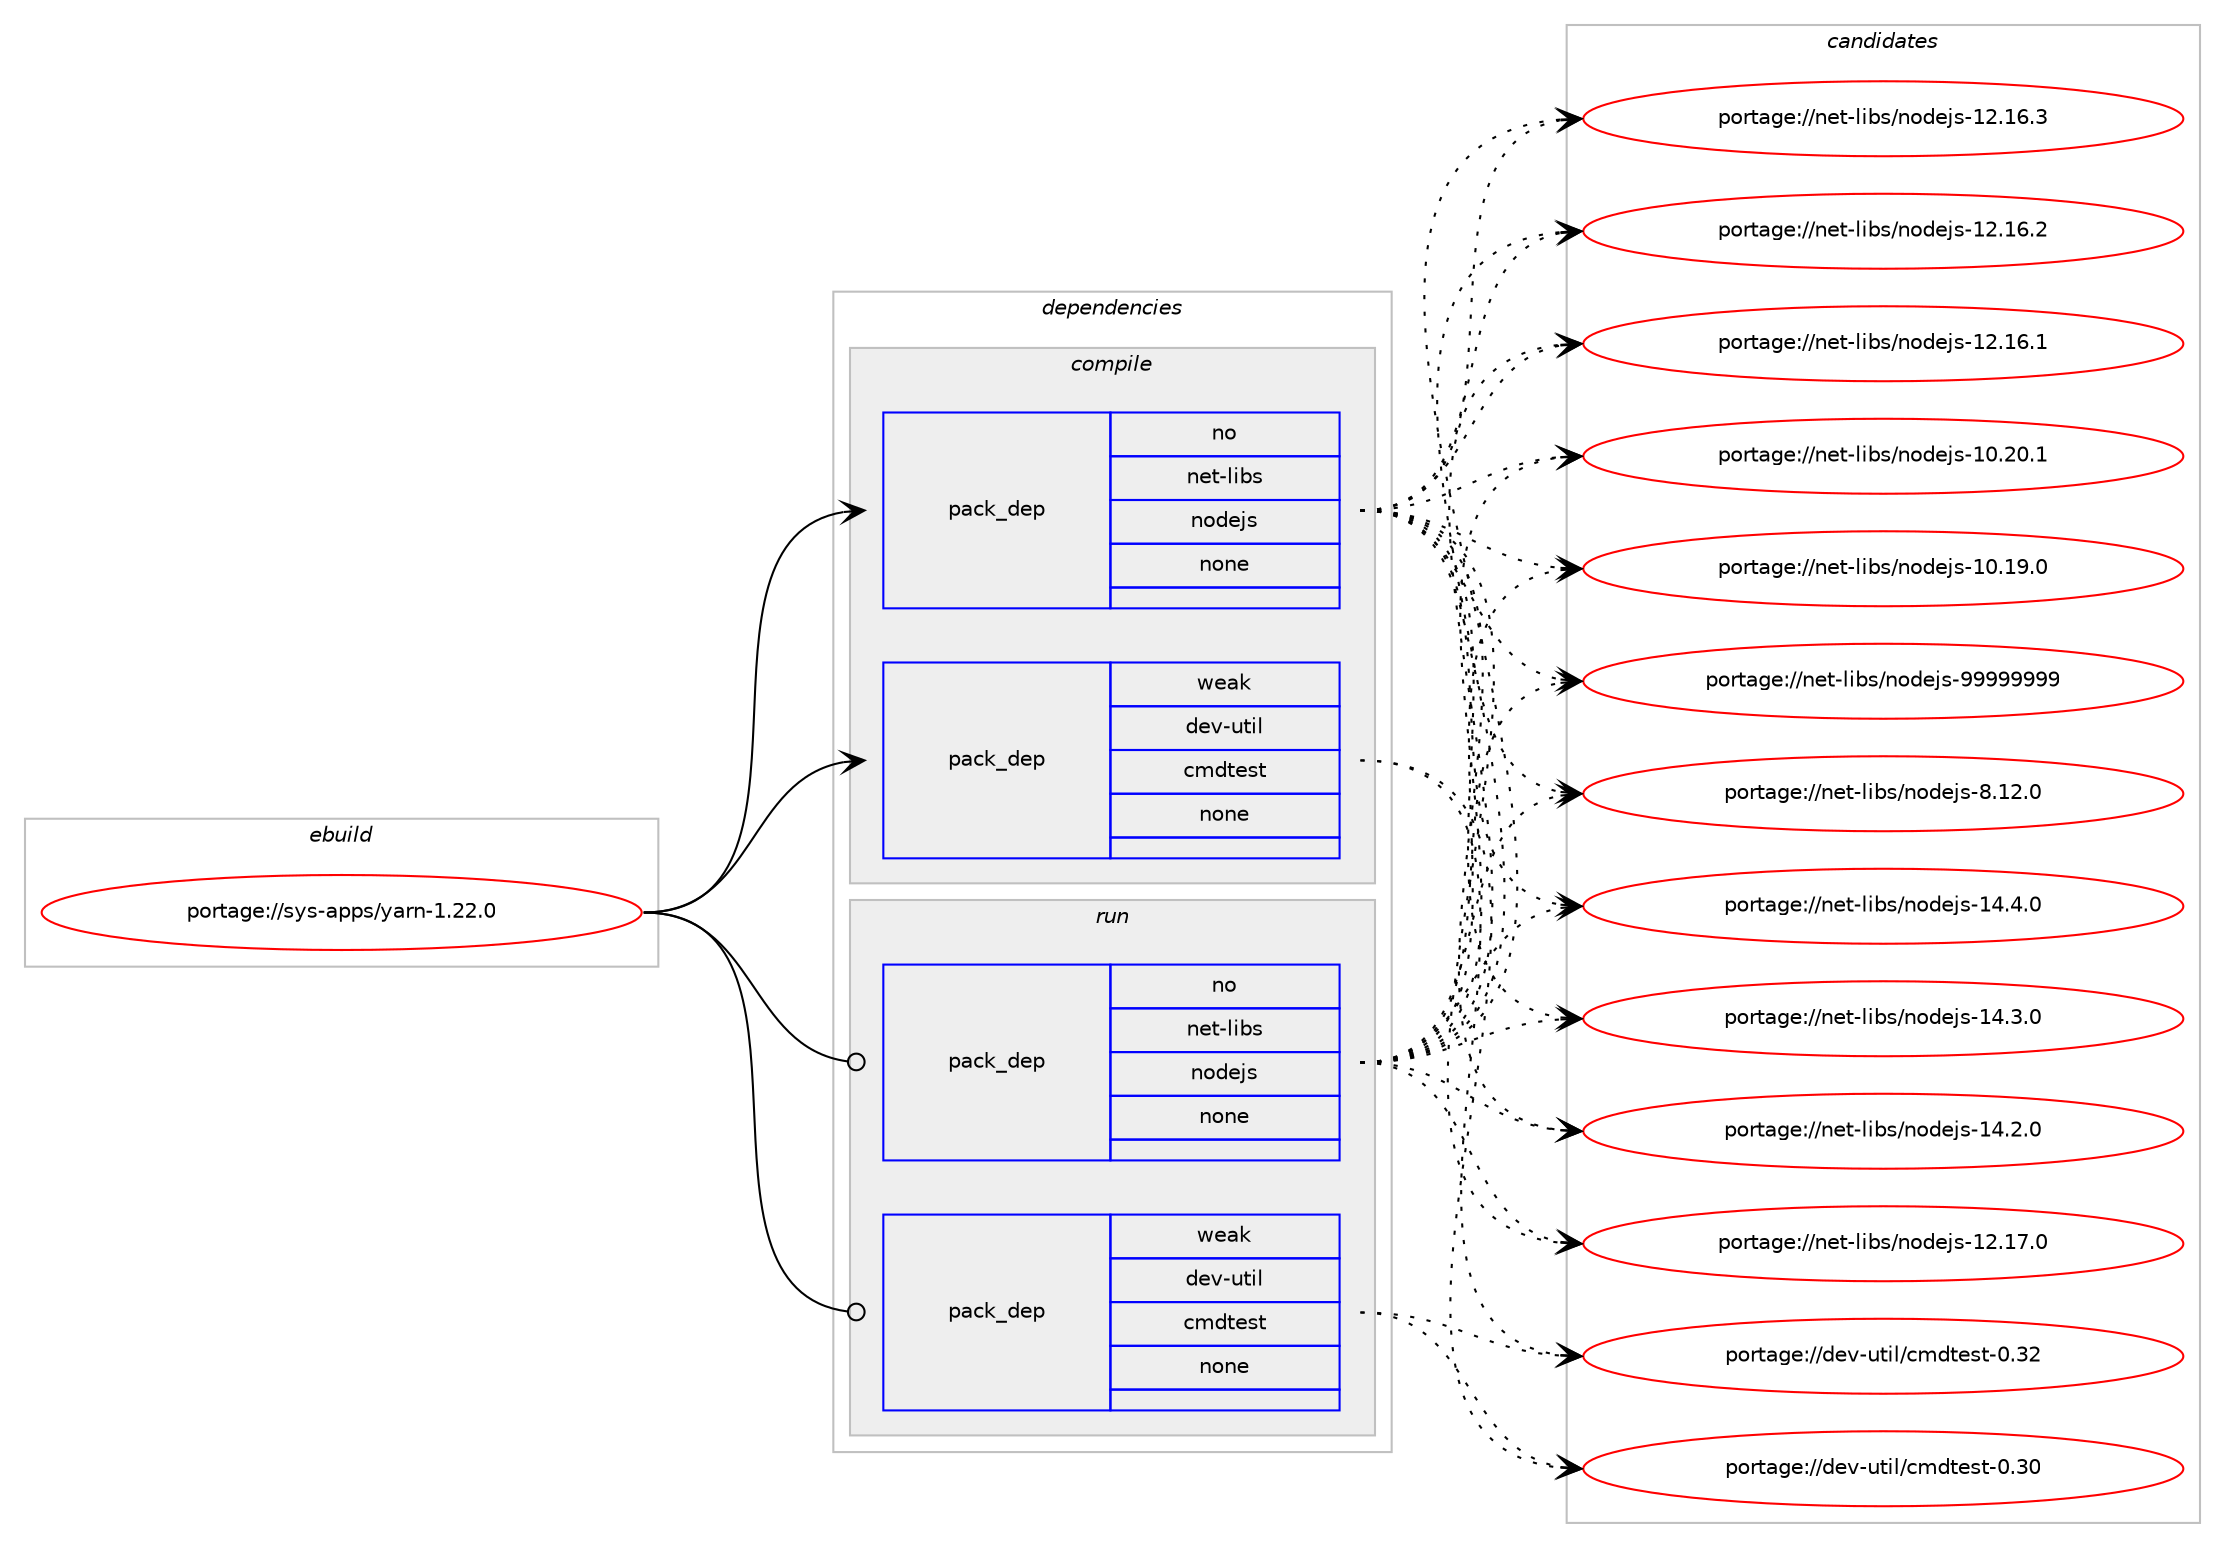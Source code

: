 digraph prolog {

# *************
# Graph options
# *************

newrank=true;
concentrate=true;
compound=true;
graph [rankdir=LR,fontname=Helvetica,fontsize=10,ranksep=1.5];#, ranksep=2.5, nodesep=0.2];
edge  [arrowhead=vee];
node  [fontname=Helvetica,fontsize=10];

# **********
# The ebuild
# **********

subgraph cluster_leftcol {
color=gray;
rank=same;
label=<<i>ebuild</i>>;
id [label="portage://sys-apps/yarn-1.22.0", color=red, width=4, href="../sys-apps/yarn-1.22.0.svg"];
}

# ****************
# The dependencies
# ****************

subgraph cluster_midcol {
color=gray;
label=<<i>dependencies</i>>;
subgraph cluster_compile {
fillcolor="#eeeeee";
style=filled;
label=<<i>compile</i>>;
subgraph pack2576 {
dependency3019 [label=<<TABLE BORDER="0" CELLBORDER="1" CELLSPACING="0" CELLPADDING="4" WIDTH="220"><TR><TD ROWSPAN="6" CELLPADDING="30">pack_dep</TD></TR><TR><TD WIDTH="110">no</TD></TR><TR><TD>net-libs</TD></TR><TR><TD>nodejs</TD></TR><TR><TD>none</TD></TR><TR><TD></TD></TR></TABLE>>, shape=none, color=blue];
}
id:e -> dependency3019:w [weight=20,style="solid",arrowhead="vee"];
subgraph pack2577 {
dependency3020 [label=<<TABLE BORDER="0" CELLBORDER="1" CELLSPACING="0" CELLPADDING="4" WIDTH="220"><TR><TD ROWSPAN="6" CELLPADDING="30">pack_dep</TD></TR><TR><TD WIDTH="110">weak</TD></TR><TR><TD>dev-util</TD></TR><TR><TD>cmdtest</TD></TR><TR><TD>none</TD></TR><TR><TD></TD></TR></TABLE>>, shape=none, color=blue];
}
id:e -> dependency3020:w [weight=20,style="solid",arrowhead="vee"];
}
subgraph cluster_compileandrun {
fillcolor="#eeeeee";
style=filled;
label=<<i>compile and run</i>>;
}
subgraph cluster_run {
fillcolor="#eeeeee";
style=filled;
label=<<i>run</i>>;
subgraph pack2578 {
dependency3021 [label=<<TABLE BORDER="0" CELLBORDER="1" CELLSPACING="0" CELLPADDING="4" WIDTH="220"><TR><TD ROWSPAN="6" CELLPADDING="30">pack_dep</TD></TR><TR><TD WIDTH="110">no</TD></TR><TR><TD>net-libs</TD></TR><TR><TD>nodejs</TD></TR><TR><TD>none</TD></TR><TR><TD></TD></TR></TABLE>>, shape=none, color=blue];
}
id:e -> dependency3021:w [weight=20,style="solid",arrowhead="odot"];
subgraph pack2579 {
dependency3022 [label=<<TABLE BORDER="0" CELLBORDER="1" CELLSPACING="0" CELLPADDING="4" WIDTH="220"><TR><TD ROWSPAN="6" CELLPADDING="30">pack_dep</TD></TR><TR><TD WIDTH="110">weak</TD></TR><TR><TD>dev-util</TD></TR><TR><TD>cmdtest</TD></TR><TR><TD>none</TD></TR><TR><TD></TD></TR></TABLE>>, shape=none, color=blue];
}
id:e -> dependency3022:w [weight=20,style="solid",arrowhead="odot"];
}
}

# **************
# The candidates
# **************

subgraph cluster_choices {
rank=same;
color=gray;
label=<<i>candidates</i>>;

subgraph choice2576 {
color=black;
nodesep=1;
choice110101116451081059811547110111100101106115455757575757575757 [label="portage://net-libs/nodejs-99999999", color=red, width=4,href="../net-libs/nodejs-99999999.svg"];
choice11010111645108105981154711011110010110611545564649504648 [label="portage://net-libs/nodejs-8.12.0", color=red, width=4,href="../net-libs/nodejs-8.12.0.svg"];
choice11010111645108105981154711011110010110611545495246524648 [label="portage://net-libs/nodejs-14.4.0", color=red, width=4,href="../net-libs/nodejs-14.4.0.svg"];
choice11010111645108105981154711011110010110611545495246514648 [label="portage://net-libs/nodejs-14.3.0", color=red, width=4,href="../net-libs/nodejs-14.3.0.svg"];
choice11010111645108105981154711011110010110611545495246504648 [label="portage://net-libs/nodejs-14.2.0", color=red, width=4,href="../net-libs/nodejs-14.2.0.svg"];
choice1101011164510810598115471101111001011061154549504649554648 [label="portage://net-libs/nodejs-12.17.0", color=red, width=4,href="../net-libs/nodejs-12.17.0.svg"];
choice1101011164510810598115471101111001011061154549504649544651 [label="portage://net-libs/nodejs-12.16.3", color=red, width=4,href="../net-libs/nodejs-12.16.3.svg"];
choice1101011164510810598115471101111001011061154549504649544650 [label="portage://net-libs/nodejs-12.16.2", color=red, width=4,href="../net-libs/nodejs-12.16.2.svg"];
choice1101011164510810598115471101111001011061154549504649544649 [label="portage://net-libs/nodejs-12.16.1", color=red, width=4,href="../net-libs/nodejs-12.16.1.svg"];
choice1101011164510810598115471101111001011061154549484650484649 [label="portage://net-libs/nodejs-10.20.1", color=red, width=4,href="../net-libs/nodejs-10.20.1.svg"];
choice1101011164510810598115471101111001011061154549484649574648 [label="portage://net-libs/nodejs-10.19.0", color=red, width=4,href="../net-libs/nodejs-10.19.0.svg"];
dependency3019:e -> choice110101116451081059811547110111100101106115455757575757575757:w [style=dotted,weight="100"];
dependency3019:e -> choice11010111645108105981154711011110010110611545564649504648:w [style=dotted,weight="100"];
dependency3019:e -> choice11010111645108105981154711011110010110611545495246524648:w [style=dotted,weight="100"];
dependency3019:e -> choice11010111645108105981154711011110010110611545495246514648:w [style=dotted,weight="100"];
dependency3019:e -> choice11010111645108105981154711011110010110611545495246504648:w [style=dotted,weight="100"];
dependency3019:e -> choice1101011164510810598115471101111001011061154549504649554648:w [style=dotted,weight="100"];
dependency3019:e -> choice1101011164510810598115471101111001011061154549504649544651:w [style=dotted,weight="100"];
dependency3019:e -> choice1101011164510810598115471101111001011061154549504649544650:w [style=dotted,weight="100"];
dependency3019:e -> choice1101011164510810598115471101111001011061154549504649544649:w [style=dotted,weight="100"];
dependency3019:e -> choice1101011164510810598115471101111001011061154549484650484649:w [style=dotted,weight="100"];
dependency3019:e -> choice1101011164510810598115471101111001011061154549484649574648:w [style=dotted,weight="100"];
}
subgraph choice2577 {
color=black;
nodesep=1;
choice1001011184511711610510847991091001161011151164548465150 [label="portage://dev-util/cmdtest-0.32", color=red, width=4,href="../dev-util/cmdtest-0.32.svg"];
choice1001011184511711610510847991091001161011151164548465148 [label="portage://dev-util/cmdtest-0.30", color=red, width=4,href="../dev-util/cmdtest-0.30.svg"];
dependency3020:e -> choice1001011184511711610510847991091001161011151164548465150:w [style=dotted,weight="100"];
dependency3020:e -> choice1001011184511711610510847991091001161011151164548465148:w [style=dotted,weight="100"];
}
subgraph choice2578 {
color=black;
nodesep=1;
choice110101116451081059811547110111100101106115455757575757575757 [label="portage://net-libs/nodejs-99999999", color=red, width=4,href="../net-libs/nodejs-99999999.svg"];
choice11010111645108105981154711011110010110611545564649504648 [label="portage://net-libs/nodejs-8.12.0", color=red, width=4,href="../net-libs/nodejs-8.12.0.svg"];
choice11010111645108105981154711011110010110611545495246524648 [label="portage://net-libs/nodejs-14.4.0", color=red, width=4,href="../net-libs/nodejs-14.4.0.svg"];
choice11010111645108105981154711011110010110611545495246514648 [label="portage://net-libs/nodejs-14.3.0", color=red, width=4,href="../net-libs/nodejs-14.3.0.svg"];
choice11010111645108105981154711011110010110611545495246504648 [label="portage://net-libs/nodejs-14.2.0", color=red, width=4,href="../net-libs/nodejs-14.2.0.svg"];
choice1101011164510810598115471101111001011061154549504649554648 [label="portage://net-libs/nodejs-12.17.0", color=red, width=4,href="../net-libs/nodejs-12.17.0.svg"];
choice1101011164510810598115471101111001011061154549504649544651 [label="portage://net-libs/nodejs-12.16.3", color=red, width=4,href="../net-libs/nodejs-12.16.3.svg"];
choice1101011164510810598115471101111001011061154549504649544650 [label="portage://net-libs/nodejs-12.16.2", color=red, width=4,href="../net-libs/nodejs-12.16.2.svg"];
choice1101011164510810598115471101111001011061154549504649544649 [label="portage://net-libs/nodejs-12.16.1", color=red, width=4,href="../net-libs/nodejs-12.16.1.svg"];
choice1101011164510810598115471101111001011061154549484650484649 [label="portage://net-libs/nodejs-10.20.1", color=red, width=4,href="../net-libs/nodejs-10.20.1.svg"];
choice1101011164510810598115471101111001011061154549484649574648 [label="portage://net-libs/nodejs-10.19.0", color=red, width=4,href="../net-libs/nodejs-10.19.0.svg"];
dependency3021:e -> choice110101116451081059811547110111100101106115455757575757575757:w [style=dotted,weight="100"];
dependency3021:e -> choice11010111645108105981154711011110010110611545564649504648:w [style=dotted,weight="100"];
dependency3021:e -> choice11010111645108105981154711011110010110611545495246524648:w [style=dotted,weight="100"];
dependency3021:e -> choice11010111645108105981154711011110010110611545495246514648:w [style=dotted,weight="100"];
dependency3021:e -> choice11010111645108105981154711011110010110611545495246504648:w [style=dotted,weight="100"];
dependency3021:e -> choice1101011164510810598115471101111001011061154549504649554648:w [style=dotted,weight="100"];
dependency3021:e -> choice1101011164510810598115471101111001011061154549504649544651:w [style=dotted,weight="100"];
dependency3021:e -> choice1101011164510810598115471101111001011061154549504649544650:w [style=dotted,weight="100"];
dependency3021:e -> choice1101011164510810598115471101111001011061154549504649544649:w [style=dotted,weight="100"];
dependency3021:e -> choice1101011164510810598115471101111001011061154549484650484649:w [style=dotted,weight="100"];
dependency3021:e -> choice1101011164510810598115471101111001011061154549484649574648:w [style=dotted,weight="100"];
}
subgraph choice2579 {
color=black;
nodesep=1;
choice1001011184511711610510847991091001161011151164548465150 [label="portage://dev-util/cmdtest-0.32", color=red, width=4,href="../dev-util/cmdtest-0.32.svg"];
choice1001011184511711610510847991091001161011151164548465148 [label="portage://dev-util/cmdtest-0.30", color=red, width=4,href="../dev-util/cmdtest-0.30.svg"];
dependency3022:e -> choice1001011184511711610510847991091001161011151164548465150:w [style=dotted,weight="100"];
dependency3022:e -> choice1001011184511711610510847991091001161011151164548465148:w [style=dotted,weight="100"];
}
}

}
